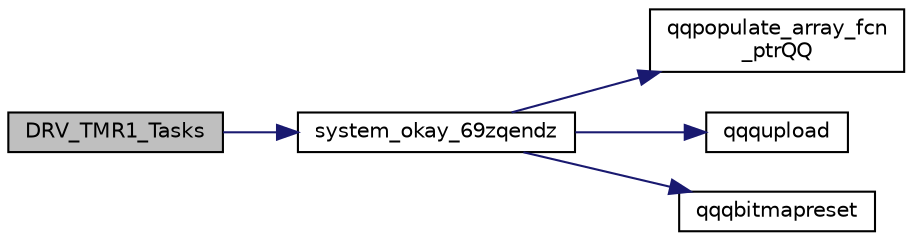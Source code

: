digraph "DRV_TMR1_Tasks"
{
  edge [fontname="Helvetica",fontsize="10",labelfontname="Helvetica",labelfontsize="10"];
  node [fontname="Helvetica",fontsize="10",shape=record];
  rankdir="LR";
  Node256 [label="DRV_TMR1_Tasks",height=0.2,width=0.4,color="black", fillcolor="grey75", style="filled", fontcolor="black"];
  Node256 -> Node257 [color="midnightblue",fontsize="10",style="solid",fontname="Helvetica"];
  Node257 [label="system_okay_69zqendz",height=0.2,width=0.4,color="black", fillcolor="white", style="filled",URL="$inszt__system__okay_8c.html#ab87233a1179bccb66e8e7c5619b53047"];
  Node257 -> Node258 [color="midnightblue",fontsize="10",style="solid",fontname="Helvetica"];
  Node258 [label="qqpopulate_array_fcn\l_ptrQQ",height=0.2,width=0.4,color="black", fillcolor="white", style="filled",URL="$inszt__system__okay_8c.html#a4ad6fa1bb94fc1c3ac2dc30925106081"];
  Node257 -> Node259 [color="midnightblue",fontsize="10",style="solid",fontname="Helvetica"];
  Node259 [label="qqqupload",height=0.2,width=0.4,color="black", fillcolor="white", style="filled",URL="$inszt__system__okay_8c.html#a109761d7f84a96b5606e507bace276b5"];
  Node257 -> Node260 [color="midnightblue",fontsize="10",style="solid",fontname="Helvetica"];
  Node260 [label="qqqbitmapreset",height=0.2,width=0.4,color="black", fillcolor="white", style="filled",URL="$inszt__system__okay_8c.html#a5688fceaed93ba591e78ee15ccb0187f"];
}
